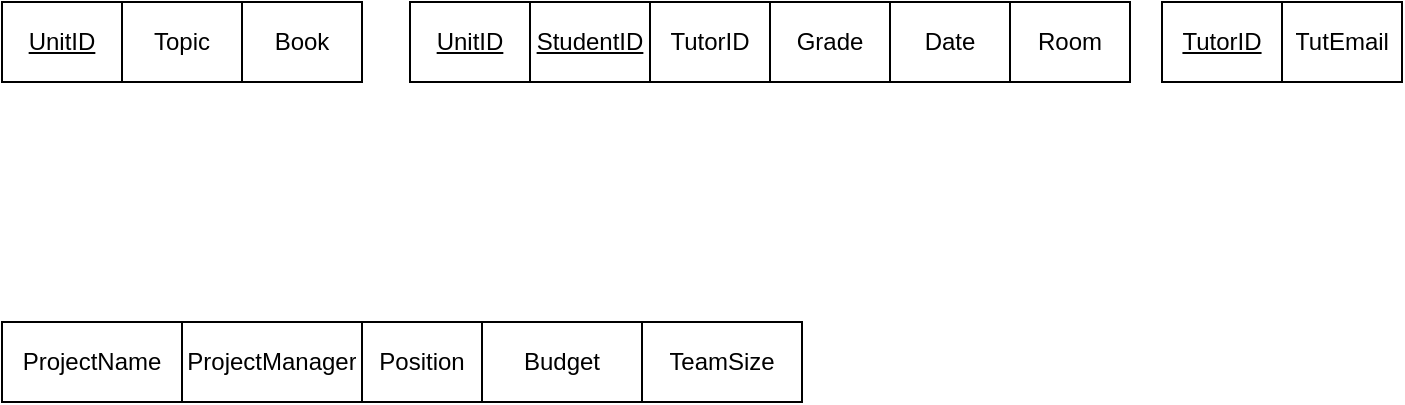 <mxfile version="15.5.9" type="github"><diagram id="ciNyxmpdcuRLVCYVy58C" name="Page-1"><mxGraphModel dx="834" dy="457" grid="1" gridSize="10" guides="1" tooltips="1" connect="1" arrows="1" fold="1" page="1" pageScale="1" pageWidth="827" pageHeight="1169" math="0" shadow="0"><root><mxCell id="0"/><mxCell id="1" parent="0"/><mxCell id="DO2QEiDjIJd8iGXO15ea-62" value="" style="shape=table;html=1;whiteSpace=wrap;startSize=0;container=1;collapsible=0;childLayout=tableLayout;" vertex="1" parent="1"><mxGeometry x="610" y="20" width="120" height="40" as="geometry"/></mxCell><mxCell id="DO2QEiDjIJd8iGXO15ea-63" value="" style="shape=partialRectangle;html=1;whiteSpace=wrap;collapsible=0;dropTarget=0;pointerEvents=0;fillColor=none;top=0;left=0;bottom=0;right=0;points=[[0,0.5],[1,0.5]];portConstraint=eastwest;" vertex="1" parent="DO2QEiDjIJd8iGXO15ea-62"><mxGeometry width="120" height="40" as="geometry"/></mxCell><mxCell id="DO2QEiDjIJd8iGXO15ea-64" value="&lt;u&gt;TutorID&lt;/u&gt;" style="shape=partialRectangle;html=1;whiteSpace=wrap;connectable=0;fillColor=none;top=0;left=0;bottom=0;right=0;overflow=hidden;pointerEvents=1;" vertex="1" parent="DO2QEiDjIJd8iGXO15ea-63"><mxGeometry width="60" height="40" as="geometry"><mxRectangle width="60" height="40" as="alternateBounds"/></mxGeometry></mxCell><mxCell id="DO2QEiDjIJd8iGXO15ea-65" value="TutEmail" style="shape=partialRectangle;html=1;whiteSpace=wrap;connectable=0;fillColor=none;top=0;left=0;bottom=0;right=0;overflow=hidden;pointerEvents=1;" vertex="1" parent="DO2QEiDjIJd8iGXO15ea-63"><mxGeometry x="60" width="60" height="40" as="geometry"><mxRectangle width="60" height="40" as="alternateBounds"/></mxGeometry></mxCell><mxCell id="DO2QEiDjIJd8iGXO15ea-75" value="" style="shape=table;html=1;whiteSpace=wrap;startSize=0;container=1;collapsible=0;childLayout=tableLayout;" vertex="1" parent="1"><mxGeometry x="30" y="20" width="180" height="40" as="geometry"/></mxCell><mxCell id="DO2QEiDjIJd8iGXO15ea-76" value="" style="shape=partialRectangle;html=1;whiteSpace=wrap;collapsible=0;dropTarget=0;pointerEvents=0;fillColor=none;top=0;left=0;bottom=0;right=0;points=[[0,0.5],[1,0.5]];portConstraint=eastwest;" vertex="1" parent="DO2QEiDjIJd8iGXO15ea-75"><mxGeometry width="180" height="40" as="geometry"/></mxCell><mxCell id="DO2QEiDjIJd8iGXO15ea-77" value="&lt;u&gt;UnitID&lt;/u&gt;" style="shape=partialRectangle;html=1;whiteSpace=wrap;connectable=0;fillColor=none;top=0;left=0;bottom=0;right=0;overflow=hidden;pointerEvents=1;" vertex="1" parent="DO2QEiDjIJd8iGXO15ea-76"><mxGeometry width="60" height="40" as="geometry"><mxRectangle width="60" height="40" as="alternateBounds"/></mxGeometry></mxCell><mxCell id="DO2QEiDjIJd8iGXO15ea-78" value="Topic" style="shape=partialRectangle;html=1;whiteSpace=wrap;connectable=0;fillColor=none;top=0;left=0;bottom=0;right=0;overflow=hidden;pointerEvents=1;" vertex="1" parent="DO2QEiDjIJd8iGXO15ea-76"><mxGeometry x="60" width="60" height="40" as="geometry"><mxRectangle width="60" height="40" as="alternateBounds"/></mxGeometry></mxCell><mxCell id="DO2QEiDjIJd8iGXO15ea-80" value="Book" style="shape=partialRectangle;html=1;whiteSpace=wrap;connectable=0;fillColor=none;top=0;left=0;bottom=0;right=0;overflow=hidden;pointerEvents=1;" vertex="1" parent="DO2QEiDjIJd8iGXO15ea-76"><mxGeometry x="120" width="60" height="40" as="geometry"><mxRectangle width="60" height="40" as="alternateBounds"/></mxGeometry></mxCell><mxCell id="DO2QEiDjIJd8iGXO15ea-85" value="" style="shape=table;html=1;whiteSpace=wrap;startSize=0;container=1;collapsible=0;childLayout=tableLayout;" vertex="1" parent="1"><mxGeometry x="234" y="20" width="360" height="40" as="geometry"/></mxCell><mxCell id="DO2QEiDjIJd8iGXO15ea-86" value="" style="shape=partialRectangle;html=1;whiteSpace=wrap;collapsible=0;dropTarget=0;pointerEvents=0;fillColor=none;top=0;left=0;bottom=0;right=0;points=[[0,0.5],[1,0.5]];portConstraint=eastwest;" vertex="1" parent="DO2QEiDjIJd8iGXO15ea-85"><mxGeometry width="360" height="40" as="geometry"/></mxCell><mxCell id="DO2QEiDjIJd8iGXO15ea-87" value="&lt;u&gt;UnitID&lt;/u&gt;" style="shape=partialRectangle;html=1;whiteSpace=wrap;connectable=0;fillColor=none;top=0;left=0;bottom=0;right=0;overflow=hidden;pointerEvents=1;" vertex="1" parent="DO2QEiDjIJd8iGXO15ea-86"><mxGeometry width="60" height="40" as="geometry"><mxRectangle width="60" height="40" as="alternateBounds"/></mxGeometry></mxCell><mxCell id="DO2QEiDjIJd8iGXO15ea-88" value="&lt;u&gt;StudentID&lt;/u&gt;" style="shape=partialRectangle;html=1;whiteSpace=wrap;connectable=0;fillColor=none;top=0;left=0;bottom=0;right=0;overflow=hidden;pointerEvents=1;" vertex="1" parent="DO2QEiDjIJd8iGXO15ea-86"><mxGeometry x="60" width="60" height="40" as="geometry"><mxRectangle width="60" height="40" as="alternateBounds"/></mxGeometry></mxCell><mxCell id="DO2QEiDjIJd8iGXO15ea-89" value="TutorID" style="shape=partialRectangle;html=1;whiteSpace=wrap;connectable=0;fillColor=none;top=0;left=0;bottom=0;right=0;overflow=hidden;pointerEvents=1;" vertex="1" parent="DO2QEiDjIJd8iGXO15ea-86"><mxGeometry x="120" width="60" height="40" as="geometry"><mxRectangle width="60" height="40" as="alternateBounds"/></mxGeometry></mxCell><mxCell id="DO2QEiDjIJd8iGXO15ea-91" value="Grade" style="shape=partialRectangle;html=1;whiteSpace=wrap;connectable=0;fillColor=none;top=0;left=0;bottom=0;right=0;overflow=hidden;pointerEvents=1;" vertex="1" parent="DO2QEiDjIJd8iGXO15ea-86"><mxGeometry x="180" width="60" height="40" as="geometry"><mxRectangle width="60" height="40" as="alternateBounds"/></mxGeometry></mxCell><mxCell id="DO2QEiDjIJd8iGXO15ea-92" value="Date" style="shape=partialRectangle;html=1;whiteSpace=wrap;connectable=0;fillColor=none;top=0;left=0;bottom=0;right=0;overflow=hidden;pointerEvents=1;" vertex="1" parent="DO2QEiDjIJd8iGXO15ea-86"><mxGeometry x="240" width="60" height="40" as="geometry"><mxRectangle width="60" height="40" as="alternateBounds"/></mxGeometry></mxCell><mxCell id="DO2QEiDjIJd8iGXO15ea-114" value="" style="shape=partialRectangle;html=1;whiteSpace=wrap;connectable=0;fillColor=none;top=0;left=0;bottom=0;right=0;overflow=hidden;pointerEvents=1;" vertex="1" parent="DO2QEiDjIJd8iGXO15ea-86"><mxGeometry x="300" width="60" height="40" as="geometry"><mxRectangle width="60" height="40" as="alternateBounds"/></mxGeometry></mxCell><mxCell id="DO2QEiDjIJd8iGXO15ea-93" value="" style="shape=table;html=1;whiteSpace=wrap;startSize=0;container=1;collapsible=0;childLayout=tableLayout;" vertex="1" parent="1"><mxGeometry x="30" y="180" width="400" height="40" as="geometry"/></mxCell><mxCell id="DO2QEiDjIJd8iGXO15ea-94" value="" style="shape=partialRectangle;html=1;whiteSpace=wrap;collapsible=0;dropTarget=0;pointerEvents=0;fillColor=none;top=0;left=0;bottom=0;right=0;points=[[0,0.5],[1,0.5]];portConstraint=eastwest;" vertex="1" parent="DO2QEiDjIJd8iGXO15ea-93"><mxGeometry width="400" height="40" as="geometry"/></mxCell><mxCell id="DO2QEiDjIJd8iGXO15ea-95" value="ProjectName" style="shape=partialRectangle;html=1;whiteSpace=wrap;connectable=0;fillColor=none;top=0;left=0;bottom=0;right=0;overflow=hidden;pointerEvents=1;" vertex="1" parent="DO2QEiDjIJd8iGXO15ea-94"><mxGeometry width="90" height="40" as="geometry"><mxRectangle width="90" height="40" as="alternateBounds"/></mxGeometry></mxCell><mxCell id="DO2QEiDjIJd8iGXO15ea-96" value="ProjectManager" style="shape=partialRectangle;html=1;whiteSpace=wrap;connectable=0;fillColor=none;top=0;left=0;bottom=0;right=0;overflow=hidden;pointerEvents=1;" vertex="1" parent="DO2QEiDjIJd8iGXO15ea-94"><mxGeometry x="90" width="90" height="40" as="geometry"><mxRectangle width="90" height="40" as="alternateBounds"/></mxGeometry></mxCell><mxCell id="DO2QEiDjIJd8iGXO15ea-97" value="Position" style="shape=partialRectangle;html=1;whiteSpace=wrap;connectable=0;fillColor=none;top=0;left=0;bottom=0;right=0;overflow=hidden;pointerEvents=1;" vertex="1" parent="DO2QEiDjIJd8iGXO15ea-94"><mxGeometry x="180" width="60" height="40" as="geometry"><mxRectangle width="60" height="40" as="alternateBounds"/></mxGeometry></mxCell><mxCell id="DO2QEiDjIJd8iGXO15ea-106" value="Budget" style="shape=partialRectangle;html=1;whiteSpace=wrap;connectable=0;fillColor=none;top=0;left=0;bottom=0;right=0;overflow=hidden;pointerEvents=1;" vertex="1" parent="DO2QEiDjIJd8iGXO15ea-94"><mxGeometry x="240" width="80" height="40" as="geometry"><mxRectangle width="80" height="40" as="alternateBounds"/></mxGeometry></mxCell><mxCell id="DO2QEiDjIJd8iGXO15ea-107" value="TeamSize" style="shape=partialRectangle;html=1;whiteSpace=wrap;connectable=0;fillColor=none;top=0;left=0;bottom=0;right=0;overflow=hidden;pointerEvents=1;" vertex="1" parent="DO2QEiDjIJd8iGXO15ea-94"><mxGeometry x="320" width="80" height="40" as="geometry"><mxRectangle width="80" height="40" as="alternateBounds"/></mxGeometry></mxCell><mxCell id="DO2QEiDjIJd8iGXO15ea-115" value="Room" style="shape=partialRectangle;html=1;whiteSpace=wrap;connectable=0;fillColor=none;top=0;left=0;bottom=0;right=0;overflow=hidden;pointerEvents=1;" vertex="1" parent="1"><mxGeometry x="534" y="20" width="60" height="40" as="geometry"><mxRectangle width="60" height="40" as="alternateBounds"/></mxGeometry></mxCell></root></mxGraphModel></diagram></mxfile>
